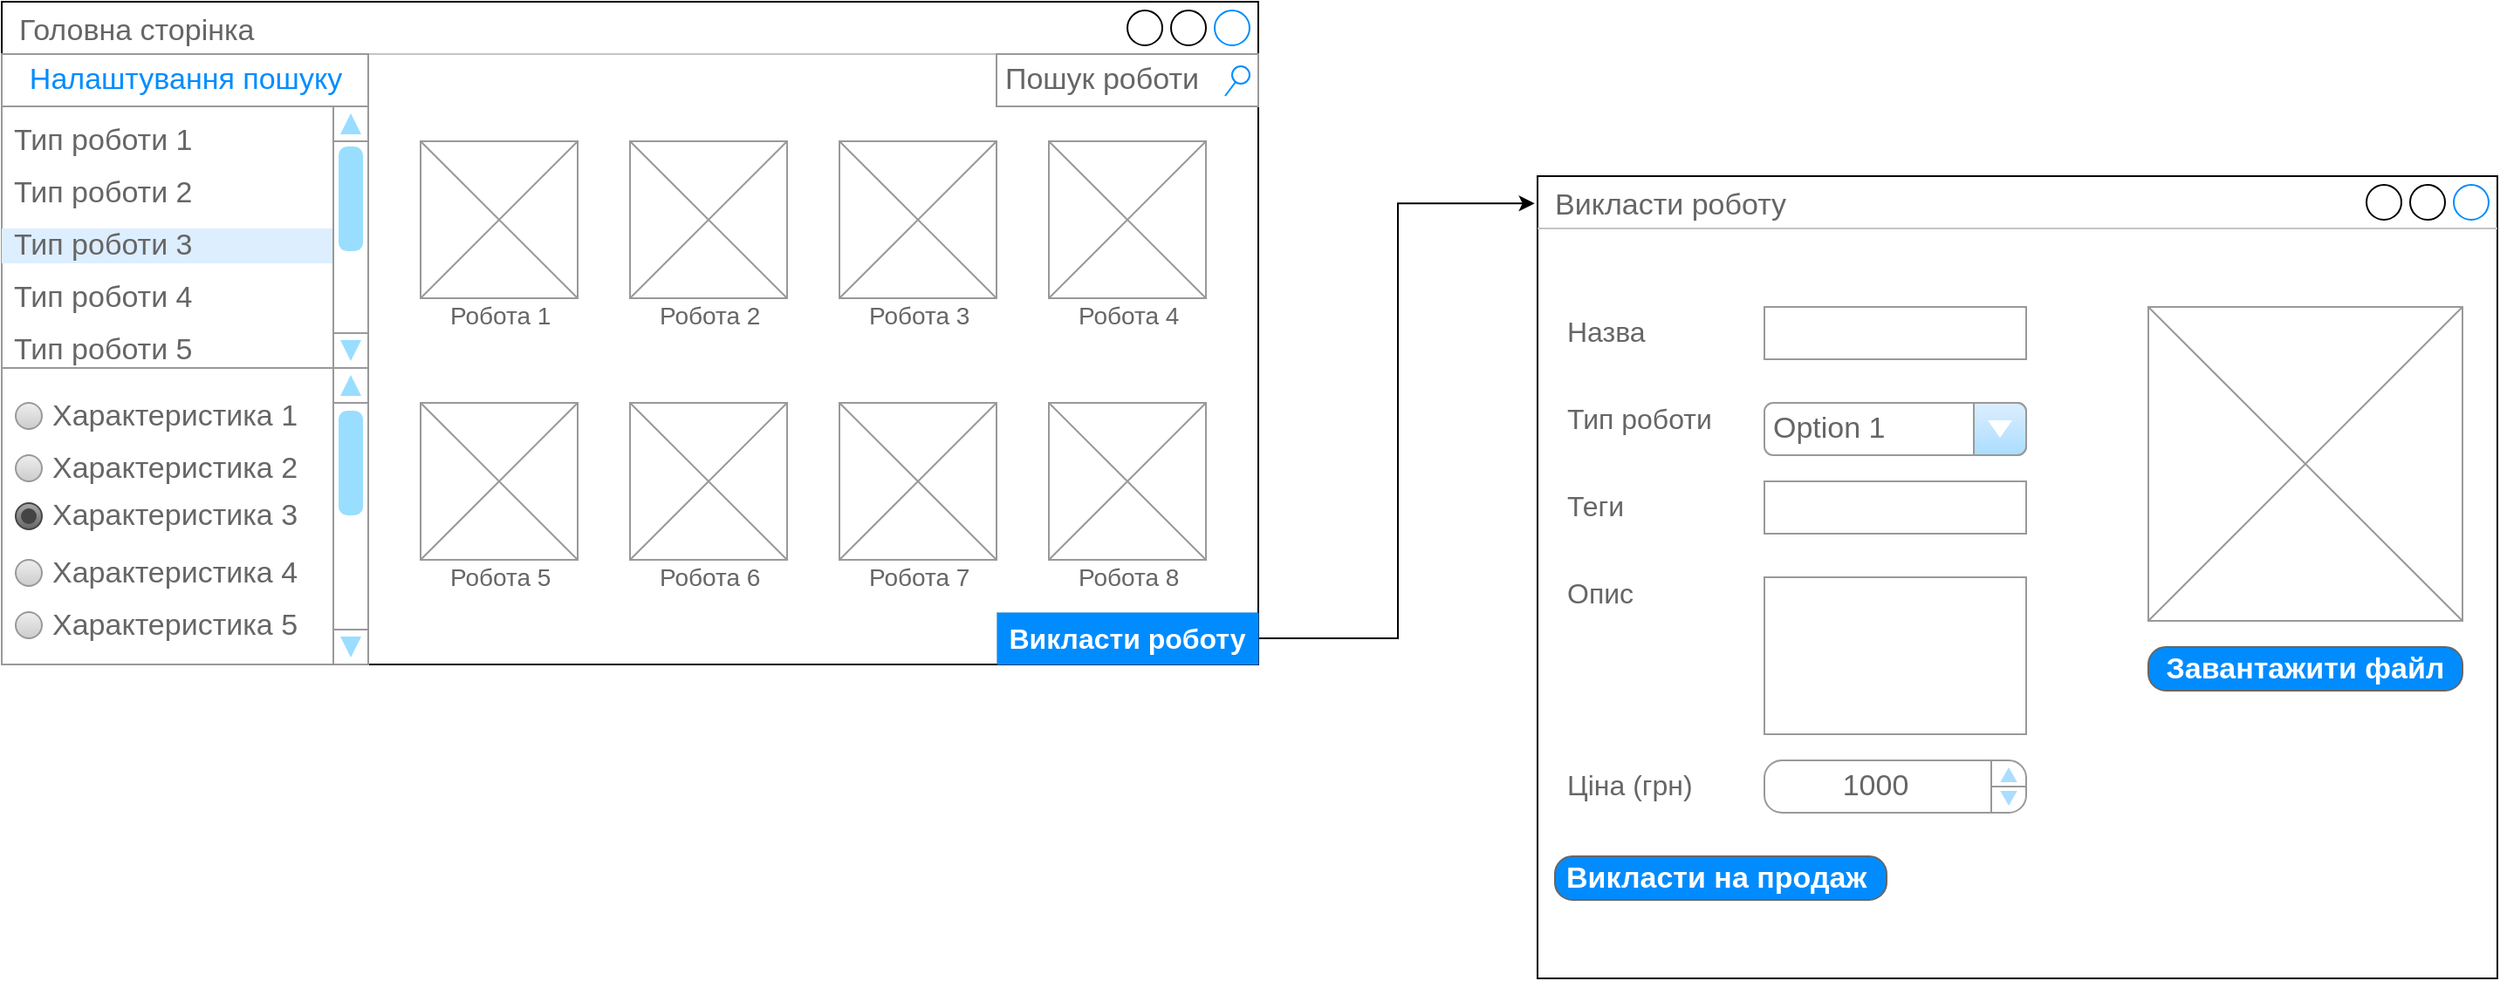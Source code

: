<mxfile version="20.4.0" type="device"><diagram id="piDafpqhtRUU5qUU-vj8" name="Page-1"><mxGraphModel dx="1813" dy="1038" grid="1" gridSize="10" guides="1" tooltips="1" connect="1" arrows="1" fold="1" page="1" pageScale="1" pageWidth="827" pageHeight="1169" math="0" shadow="0"><root><mxCell id="0"/><mxCell id="1" parent="0"/><mxCell id="Qu6_RMTjMW9unL0nUDTl-44" value="Головна сторінка" style="strokeWidth=1;shadow=0;dashed=0;align=center;html=1;shape=mxgraph.mockup.containers.window;align=left;verticalAlign=top;spacingLeft=8;strokeColor2=#008cff;strokeColor3=#c4c4c4;fontColor=#666666;mainText=;fontSize=17;labelBackgroundColor=none;" vertex="1" parent="1"><mxGeometry x="360" y="60" width="720" height="380" as="geometry"/></mxCell><mxCell id="Qu6_RMTjMW9unL0nUDTl-45" value="" style="strokeWidth=1;shadow=0;dashed=0;align=center;html=1;shape=mxgraph.mockup.forms.rrect;rSize=0;strokeColor=#999999;fillColor=#ffffff;" vertex="1" parent="1"><mxGeometry x="360" y="90" width="210" height="350" as="geometry"/></mxCell><mxCell id="Qu6_RMTjMW9unL0nUDTl-46" value="Налаштування пошуку" style="strokeWidth=1;shadow=0;dashed=0;align=center;html=1;shape=mxgraph.mockup.forms.rrect;rSize=0;strokeColor=#999999;fontColor=#008cff;fontSize=17;fillColor=#ffffff;resizeWidth=1;" vertex="1" parent="Qu6_RMTjMW9unL0nUDTl-45"><mxGeometry width="210.0" height="30" relative="1" as="geometry"/></mxCell><mxCell id="Qu6_RMTjMW9unL0nUDTl-47" value="Тип роботи 1" style="strokeWidth=1;shadow=0;dashed=0;align=center;html=1;shape=mxgraph.mockup.forms.anchor;fontSize=17;fontColor=#666666;align=left;spacingLeft=5;resizeWidth=1;" vertex="1" parent="Qu6_RMTjMW9unL0nUDTl-45"><mxGeometry width="210.0" height="20" relative="1" as="geometry"><mxPoint y="40" as="offset"/></mxGeometry></mxCell><mxCell id="Qu6_RMTjMW9unL0nUDTl-48" value="Тип роботи 2" style="strokeWidth=1;shadow=0;dashed=0;align=center;html=1;shape=mxgraph.mockup.forms.anchor;fontSize=17;fontColor=#666666;align=left;spacingLeft=5;resizeWidth=1;" vertex="1" parent="Qu6_RMTjMW9unL0nUDTl-45"><mxGeometry width="210.0" height="20" relative="1" as="geometry"><mxPoint y="70" as="offset"/></mxGeometry></mxCell><mxCell id="Qu6_RMTjMW9unL0nUDTl-49" value="Тип роботи 3" style="strokeWidth=1;shadow=0;dashed=0;align=center;html=1;shape=mxgraph.mockup.forms.rrect;rSize=0;fontSize=17;fontColor=#666666;align=left;spacingLeft=5;fillColor=#ddeeff;strokeColor=none;resizeWidth=1;" vertex="1" parent="Qu6_RMTjMW9unL0nUDTl-45"><mxGeometry width="210.0" height="20" relative="1" as="geometry"><mxPoint y="100" as="offset"/></mxGeometry></mxCell><mxCell id="Qu6_RMTjMW9unL0nUDTl-50" value="Тип роботи 4" style="strokeWidth=1;shadow=0;dashed=0;align=center;html=1;shape=mxgraph.mockup.forms.anchor;fontSize=17;fontColor=#666666;align=left;spacingLeft=5;resizeWidth=1;" vertex="1" parent="Qu6_RMTjMW9unL0nUDTl-45"><mxGeometry width="210.0" height="20" relative="1" as="geometry"><mxPoint y="130" as="offset"/></mxGeometry></mxCell><mxCell id="Qu6_RMTjMW9unL0nUDTl-62" value="Тип роботи 5" style="strokeWidth=1;shadow=0;dashed=0;align=center;html=1;shape=mxgraph.mockup.forms.anchor;fontSize=17;fontColor=#666666;align=left;spacingLeft=5;resizeWidth=1;" vertex="1" parent="Qu6_RMTjMW9unL0nUDTl-45"><mxGeometry y="160.0" width="210.0" height="20" as="geometry"/></mxCell><mxCell id="Qu6_RMTjMW9unL0nUDTl-64" value="" style="verticalLabelPosition=bottom;shadow=0;dashed=0;align=center;html=1;verticalAlign=top;strokeWidth=1;shape=mxgraph.mockup.navigation.scrollBar;strokeColor=#999999;barPos=93.931;fillColor2=#99ddff;strokeColor2=none;direction=north;" vertex="1" parent="Qu6_RMTjMW9unL0nUDTl-45"><mxGeometry x="190" y="30" width="20" height="150" as="geometry"/></mxCell><mxCell id="Qu6_RMTjMW9unL0nUDTl-52" value="Пошук роботи" style="strokeWidth=1;shadow=0;dashed=0;align=center;html=1;shape=mxgraph.mockup.forms.searchBox;strokeColor=#999999;mainText=;strokeColor2=#008cff;fontColor=#666666;fontSize=17;align=left;spacingLeft=3;" vertex="1" parent="1"><mxGeometry x="930" y="90" width="150" height="30" as="geometry"/></mxCell><mxCell id="Qu6_RMTjMW9unL0nUDTl-53" value="" style="strokeWidth=1;shadow=0;dashed=0;align=center;html=1;shape=mxgraph.mockup.forms.rrect;rSize=0;strokeColor=#999999;fillColor=#ffffff;recursiveResize=0;" vertex="1" parent="1"><mxGeometry x="360" y="270" width="210" height="170" as="geometry"/></mxCell><mxCell id="Qu6_RMTjMW9unL0nUDTl-54" value="Характеристика 1" style="shape=ellipse;rSize=0;fillColor=#eeeeee;strokeColor=#999999;gradientColor=#cccccc;html=1;align=left;spacingLeft=4;fontSize=17;fontColor=#666666;labelPosition=right;" vertex="1" parent="Qu6_RMTjMW9unL0nUDTl-53"><mxGeometry x="8" y="20" width="15" height="15" as="geometry"/></mxCell><mxCell id="Qu6_RMTjMW9unL0nUDTl-55" value="Характеристика 2" style="shape=ellipse;rSize=0;fillColor=#eeeeee;strokeColor=#999999;gradientColor=#cccccc;html=1;align=left;spacingLeft=4;fontSize=17;fontColor=#666666;labelPosition=right;" vertex="1" parent="Qu6_RMTjMW9unL0nUDTl-53"><mxGeometry x="8" y="50" width="15" height="15" as="geometry"/></mxCell><mxCell id="Qu6_RMTjMW9unL0nUDTl-56" value="&lt;span style=&quot;color: rgb(102, 102, 102);&quot;&gt;Характеристика 3&lt;/span&gt;" style="shape=ellipse;rSize=0;fillColor=#aaaaaa;strokeColor=#444444;gradientColor=#666666;html=1;align=left;spacingLeft=4;fontSize=17;fontColor=#008cff;labelPosition=right;" vertex="1" parent="Qu6_RMTjMW9unL0nUDTl-53"><mxGeometry x="8" y="77.5" width="15" height="15" as="geometry"/></mxCell><mxCell id="Qu6_RMTjMW9unL0nUDTl-57" value="" style="shape=ellipse;fillColor=#444444;strokeColor=none;html=1;" vertex="1" parent="Qu6_RMTjMW9unL0nUDTl-56"><mxGeometry x="3" y="3" width="9" height="9" as="geometry"/></mxCell><mxCell id="Qu6_RMTjMW9unL0nUDTl-58" value="Характеристика 4" style="shape=ellipse;rSize=0;fillColor=#eeeeee;strokeColor=#999999;gradientColor=#cccccc;html=1;align=left;spacingLeft=4;fontSize=17;fontColor=#666666;labelPosition=right;" vertex="1" parent="Qu6_RMTjMW9unL0nUDTl-53"><mxGeometry x="8" y="110" width="15" height="15" as="geometry"/></mxCell><mxCell id="Qu6_RMTjMW9unL0nUDTl-61" value="" style="verticalLabelPosition=bottom;shadow=0;dashed=0;align=center;html=1;verticalAlign=top;strokeWidth=1;shape=mxgraph.mockup.navigation.scrollBar;strokeColor=#999999;barPos=93.613;fillColor2=#99ddff;strokeColor2=none;direction=north;" vertex="1" parent="Qu6_RMTjMW9unL0nUDTl-53"><mxGeometry x="190" width="20" height="170" as="geometry"/></mxCell><mxCell id="Qu6_RMTjMW9unL0nUDTl-63" value="Характеристика 5" style="shape=ellipse;rSize=0;fillColor=#eeeeee;strokeColor=#999999;gradientColor=#cccccc;html=1;align=left;spacingLeft=4;fontSize=17;fontColor=#666666;labelPosition=right;" vertex="1" parent="Qu6_RMTjMW9unL0nUDTl-53"><mxGeometry x="8" y="140" width="15" height="15" as="geometry"/></mxCell><mxCell id="Qu6_RMTjMW9unL0nUDTl-65" value="" style="verticalLabelPosition=bottom;shadow=0;dashed=0;align=center;html=1;verticalAlign=top;strokeWidth=1;shape=mxgraph.mockup.graphics.simpleIcon;strokeColor=#999999;" vertex="1" parent="1"><mxGeometry x="600" y="140" width="90" height="90" as="geometry"/></mxCell><mxCell id="Qu6_RMTjMW9unL0nUDTl-66" value="" style="verticalLabelPosition=bottom;shadow=0;dashed=0;align=center;html=1;verticalAlign=top;strokeWidth=1;shape=mxgraph.mockup.graphics.simpleIcon;strokeColor=#999999;" vertex="1" parent="1"><mxGeometry x="720" y="140" width="90" height="90" as="geometry"/></mxCell><mxCell id="Qu6_RMTjMW9unL0nUDTl-67" value="" style="verticalLabelPosition=bottom;shadow=0;dashed=0;align=center;html=1;verticalAlign=top;strokeWidth=1;shape=mxgraph.mockup.graphics.simpleIcon;strokeColor=#999999;" vertex="1" parent="1"><mxGeometry x="840" y="140" width="90" height="90" as="geometry"/></mxCell><mxCell id="Qu6_RMTjMW9unL0nUDTl-68" value="" style="verticalLabelPosition=bottom;shadow=0;dashed=0;align=center;html=1;verticalAlign=top;strokeWidth=1;shape=mxgraph.mockup.graphics.simpleIcon;strokeColor=#999999;" vertex="1" parent="1"><mxGeometry x="960" y="140" width="90" height="90" as="geometry"/></mxCell><mxCell id="Qu6_RMTjMW9unL0nUDTl-69" value="" style="verticalLabelPosition=bottom;shadow=0;dashed=0;align=center;html=1;verticalAlign=top;strokeWidth=1;shape=mxgraph.mockup.graphics.simpleIcon;strokeColor=#999999;" vertex="1" parent="1"><mxGeometry x="600" y="290" width="90" height="90" as="geometry"/></mxCell><mxCell id="Qu6_RMTjMW9unL0nUDTl-70" value="" style="verticalLabelPosition=bottom;shadow=0;dashed=0;align=center;html=1;verticalAlign=top;strokeWidth=1;shape=mxgraph.mockup.graphics.simpleIcon;strokeColor=#999999;" vertex="1" parent="1"><mxGeometry x="720" y="290" width="90" height="90" as="geometry"/></mxCell><mxCell id="Qu6_RMTjMW9unL0nUDTl-71" value="" style="verticalLabelPosition=bottom;shadow=0;dashed=0;align=center;html=1;verticalAlign=top;strokeWidth=1;shape=mxgraph.mockup.graphics.simpleIcon;strokeColor=#999999;" vertex="1" parent="1"><mxGeometry x="840" y="290" width="90" height="90" as="geometry"/></mxCell><mxCell id="Qu6_RMTjMW9unL0nUDTl-72" value="" style="verticalLabelPosition=bottom;shadow=0;dashed=0;align=center;html=1;verticalAlign=top;strokeWidth=1;shape=mxgraph.mockup.graphics.simpleIcon;strokeColor=#999999;" vertex="1" parent="1"><mxGeometry x="960" y="290" width="90" height="90" as="geometry"/></mxCell><mxCell id="Qu6_RMTjMW9unL0nUDTl-74" value="&lt;font style=&quot;font-size: 14px;&quot;&gt;Робота 1&lt;/font&gt;" style="strokeWidth=1;shadow=0;dashed=0;align=center;html=1;shape=mxgraph.mockup.forms.anchor;fontSize=17;fontColor=#666666;align=left;spacingLeft=5;resizeWidth=1;" vertex="1" parent="1"><mxGeometry x="610" y="230" width="70" height="20" as="geometry"/></mxCell><mxCell id="Qu6_RMTjMW9unL0nUDTl-75" value="&lt;font style=&quot;font-size: 14px;&quot;&gt;Робота 2&lt;/font&gt;" style="strokeWidth=1;shadow=0;dashed=0;align=center;html=1;shape=mxgraph.mockup.forms.anchor;fontSize=17;fontColor=#666666;align=left;spacingLeft=5;resizeWidth=1;" vertex="1" parent="1"><mxGeometry x="730" y="230" width="70" height="20" as="geometry"/></mxCell><mxCell id="Qu6_RMTjMW9unL0nUDTl-76" value="&lt;font style=&quot;font-size: 14px;&quot;&gt;Робота 3&lt;/font&gt;" style="strokeWidth=1;shadow=0;dashed=0;align=center;html=1;shape=mxgraph.mockup.forms.anchor;fontSize=17;fontColor=#666666;align=left;spacingLeft=5;resizeWidth=1;" vertex="1" parent="1"><mxGeometry x="850" y="230" width="70" height="20" as="geometry"/></mxCell><mxCell id="Qu6_RMTjMW9unL0nUDTl-77" value="&lt;font style=&quot;font-size: 14px;&quot;&gt;Робота 4&lt;/font&gt;" style="strokeWidth=1;shadow=0;dashed=0;align=center;html=1;shape=mxgraph.mockup.forms.anchor;fontSize=17;fontColor=#666666;align=left;spacingLeft=5;resizeWidth=1;" vertex="1" parent="1"><mxGeometry x="970" y="230" width="70" height="20" as="geometry"/></mxCell><mxCell id="Qu6_RMTjMW9unL0nUDTl-78" value="&lt;font style=&quot;font-size: 14px;&quot;&gt;Робота 5&lt;/font&gt;" style="strokeWidth=1;shadow=0;dashed=0;align=center;html=1;shape=mxgraph.mockup.forms.anchor;fontSize=17;fontColor=#666666;align=left;spacingLeft=5;resizeWidth=1;" vertex="1" parent="1"><mxGeometry x="610" y="380" width="70" height="20" as="geometry"/></mxCell><mxCell id="Qu6_RMTjMW9unL0nUDTl-79" value="&lt;font style=&quot;font-size: 14px;&quot;&gt;Робота 6&lt;/font&gt;" style="strokeWidth=1;shadow=0;dashed=0;align=center;html=1;shape=mxgraph.mockup.forms.anchor;fontSize=17;fontColor=#666666;align=left;spacingLeft=5;resizeWidth=1;" vertex="1" parent="1"><mxGeometry x="730" y="380" width="70" height="20" as="geometry"/></mxCell><mxCell id="Qu6_RMTjMW9unL0nUDTl-80" value="&lt;font style=&quot;font-size: 14px;&quot;&gt;Робота 7&lt;/font&gt;" style="strokeWidth=1;shadow=0;dashed=0;align=center;html=1;shape=mxgraph.mockup.forms.anchor;fontSize=17;fontColor=#666666;align=left;spacingLeft=5;resizeWidth=1;" vertex="1" parent="1"><mxGeometry x="850" y="380" width="70" height="20" as="geometry"/></mxCell><mxCell id="Qu6_RMTjMW9unL0nUDTl-81" value="&lt;font style=&quot;font-size: 14px;&quot;&gt;Робота 8&lt;/font&gt;" style="strokeWidth=1;shadow=0;dashed=0;align=center;html=1;shape=mxgraph.mockup.forms.anchor;fontSize=17;fontColor=#666666;align=left;spacingLeft=5;resizeWidth=1;" vertex="1" parent="1"><mxGeometry x="970" y="380" width="70" height="20" as="geometry"/></mxCell><mxCell id="Qu6_RMTjMW9unL0nUDTl-94" value="Викласти роботу" style="strokeWidth=1;shadow=0;dashed=0;align=center;html=1;shape=mxgraph.mockup.containers.window;align=left;verticalAlign=top;spacingLeft=8;strokeColor2=#008cff;strokeColor3=#c4c4c4;fontColor=#666666;mainText=;fontSize=17;labelBackgroundColor=none;" vertex="1" parent="1"><mxGeometry x="1240" y="160" width="550" height="460" as="geometry"/></mxCell><mxCell id="Qu6_RMTjMW9unL0nUDTl-101" style="edgeStyle=orthogonalEdgeStyle;rounded=0;orthogonalLoop=1;jettySize=auto;html=1;entryX=-0.003;entryY=0.034;entryDx=0;entryDy=0;entryPerimeter=0;fontSize=14;" edge="1" parent="1" source="Qu6_RMTjMW9unL0nUDTl-100" target="Qu6_RMTjMW9unL0nUDTl-94"><mxGeometry relative="1" as="geometry"/></mxCell><mxCell id="Qu6_RMTjMW9unL0nUDTl-100" value="" style="rounded=0;whiteSpace=wrap;html=1;fillStyle=auto;strokeWidth=0;fontSize=14;fillColor=#008CFF;" vertex="1" parent="1"><mxGeometry x="930" y="410" width="150" height="30" as="geometry"/></mxCell><mxCell id="Qu6_RMTjMW9unL0nUDTl-96" value="Викласти роботу" style="strokeWidth=1;shadow=0;dashed=0;align=center;html=1;shape=mxgraph.mockup.anchor;fontSize=16;fontColor=#ffffff;fontStyle=1;whiteSpace=wrap;" vertex="1" parent="1"><mxGeometry x="930" y="413" width="150.0" height="24" as="geometry"/></mxCell><mxCell id="Qu6_RMTjMW9unL0nUDTl-102" value="" style="verticalLabelPosition=bottom;shadow=0;dashed=0;align=center;html=1;verticalAlign=top;strokeWidth=1;shape=mxgraph.mockup.graphics.simpleIcon;strokeColor=#999999;fillStyle=auto;fontSize=14;fillColor=#FFFFFF;" vertex="1" parent="1"><mxGeometry x="1590" y="235" width="180" height="180" as="geometry"/></mxCell><mxCell id="Qu6_RMTjMW9unL0nUDTl-104" value="Завантажити файл" style="strokeWidth=1;shadow=0;dashed=0;align=center;html=1;shape=mxgraph.mockup.buttons.button;strokeColor=#666666;fontColor=#ffffff;mainText=;buttonStyle=round;fontSize=17;fontStyle=1;fillColor=#008cff;whiteSpace=wrap;fillStyle=auto;" vertex="1" parent="1"><mxGeometry x="1590" y="430" width="180" height="25" as="geometry"/></mxCell><mxCell id="Qu6_RMTjMW9unL0nUDTl-105" value="&lt;table cellpadding=&quot;0&quot; cellspacing=&quot;0&quot; style=&quot;width:100%;height:100%;&quot;&gt;&lt;tbody&gt;&lt;tr&gt;&lt;td style=&quot;width:85%&quot;&gt;1000&lt;/td&gt;&lt;td style=&quot;width:15%&quot;&gt;&lt;/td&gt;&lt;/tr&gt;&lt;/tbody&gt;&lt;/table&gt;" style="strokeWidth=1;shadow=0;dashed=0;align=center;html=1;shape=mxgraph.mockup.forms.spinner;strokeColor=#999999;spinLayout=right;spinStyle=normal;adjStyle=triangle;fillColor=#aaddff;fontSize=17;fontColor=#666666;mainText=;html=1;overflow=fill;fillStyle=auto;" vertex="1" parent="1"><mxGeometry x="1370" y="495" width="150" height="30" as="geometry"/></mxCell><mxCell id="Qu6_RMTjMW9unL0nUDTl-106" value="Option 1" style="strokeWidth=1;shadow=0;dashed=0;align=center;html=1;shape=mxgraph.mockup.forms.comboBox;strokeColor=#999999;fillColor=#ddeeff;align=left;fillColor2=#aaddff;mainText=;fontColor=#666666;fontSize=17;spacingLeft=3;fillStyle=auto;" vertex="1" parent="1"><mxGeometry x="1370" y="290" width="150" height="30" as="geometry"/></mxCell><mxCell id="Qu6_RMTjMW9unL0nUDTl-108" value="" style="strokeWidth=1;shadow=0;dashed=0;align=center;html=1;shape=mxgraph.mockup.forms.pwField;strokeColor=#999999;mainText=;align=left;fontColor=#666666;fontSize=17;spacingLeft=3;fillStyle=auto;fillColor=#FFFFFF;" vertex="1" parent="1"><mxGeometry x="1370" y="235" width="150" height="30" as="geometry"/></mxCell><mxCell id="Qu6_RMTjMW9unL0nUDTl-110" value="&lt;font style=&quot;font-size: 16px;&quot;&gt;Назва&lt;br&gt;&lt;/font&gt;" style="strokeWidth=1;shadow=0;dashed=0;align=center;html=1;shape=mxgraph.mockup.forms.anchor;fontSize=17;fontColor=#666666;align=left;spacingLeft=5;resizeWidth=1;" vertex="1" parent="1"><mxGeometry x="1250" y="240" width="70" height="20" as="geometry"/></mxCell><mxCell id="Qu6_RMTjMW9unL0nUDTl-114" value="&lt;font style=&quot;font-size: 16px;&quot;&gt;Тип роботи&lt;br&gt;&lt;/font&gt;" style="strokeWidth=1;shadow=0;dashed=0;align=center;html=1;shape=mxgraph.mockup.forms.anchor;fontSize=17;fontColor=#666666;align=left;spacingLeft=5;resizeWidth=1;" vertex="1" parent="1"><mxGeometry x="1250" y="290" width="120" height="20" as="geometry"/></mxCell><mxCell id="Qu6_RMTjMW9unL0nUDTl-115" value="&lt;font style=&quot;font-size: 16px;&quot;&gt;Теги&lt;br&gt;&lt;/font&gt;" style="strokeWidth=1;shadow=0;dashed=0;align=center;html=1;shape=mxgraph.mockup.forms.anchor;fontSize=17;fontColor=#666666;align=left;spacingLeft=5;resizeWidth=1;" vertex="1" parent="1"><mxGeometry x="1250" y="340" width="120" height="20" as="geometry"/></mxCell><mxCell id="Qu6_RMTjMW9unL0nUDTl-116" value="&lt;font style=&quot;font-size: 16px;&quot;&gt;Ціна (грн)&lt;br&gt;&lt;/font&gt;" style="strokeWidth=1;shadow=0;dashed=0;align=center;html=1;shape=mxgraph.mockup.forms.anchor;fontSize=17;fontColor=#666666;align=left;spacingLeft=5;resizeWidth=1;" vertex="1" parent="1"><mxGeometry x="1250" y="500" width="120" height="20" as="geometry"/></mxCell><mxCell id="Qu6_RMTjMW9unL0nUDTl-117" value="" style="strokeWidth=1;shadow=0;dashed=0;align=center;html=1;shape=mxgraph.mockup.forms.pwField;strokeColor=#999999;mainText=;align=left;fontColor=#666666;fontSize=17;spacingLeft=3;fillStyle=auto;fillColor=#FFFFFF;" vertex="1" parent="1"><mxGeometry x="1370" y="335" width="150" height="30" as="geometry"/></mxCell><mxCell id="Qu6_RMTjMW9unL0nUDTl-118" value="&lt;font style=&quot;font-size: 16px;&quot;&gt;Опис&lt;br&gt;&lt;/font&gt;" style="strokeWidth=1;shadow=0;dashed=0;align=center;html=1;shape=mxgraph.mockup.forms.anchor;fontSize=17;fontColor=#666666;align=left;spacingLeft=5;resizeWidth=1;" vertex="1" parent="1"><mxGeometry x="1250" y="390" width="120" height="20" as="geometry"/></mxCell><mxCell id="Qu6_RMTjMW9unL0nUDTl-119" value="" style="strokeWidth=1;shadow=0;dashed=0;align=center;html=1;shape=mxgraph.mockup.forms.pwField;strokeColor=#999999;mainText=;align=left;fontColor=#666666;fontSize=17;spacingLeft=3;fillStyle=auto;fillColor=#FFFFFF;" vertex="1" parent="1"><mxGeometry x="1370" y="390" width="150" height="90" as="geometry"/></mxCell><mxCell id="Qu6_RMTjMW9unL0nUDTl-120" value="Викласти на продаж&amp;nbsp;" style="strokeWidth=1;shadow=0;dashed=0;align=center;html=1;shape=mxgraph.mockup.buttons.button;strokeColor=#666666;fontColor=#ffffff;mainText=;buttonStyle=round;fontSize=17;fontStyle=1;fillColor=#008cff;whiteSpace=wrap;fillStyle=auto;" vertex="1" parent="1"><mxGeometry x="1250" y="550" width="190" height="25" as="geometry"/></mxCell></root></mxGraphModel></diagram></mxfile>